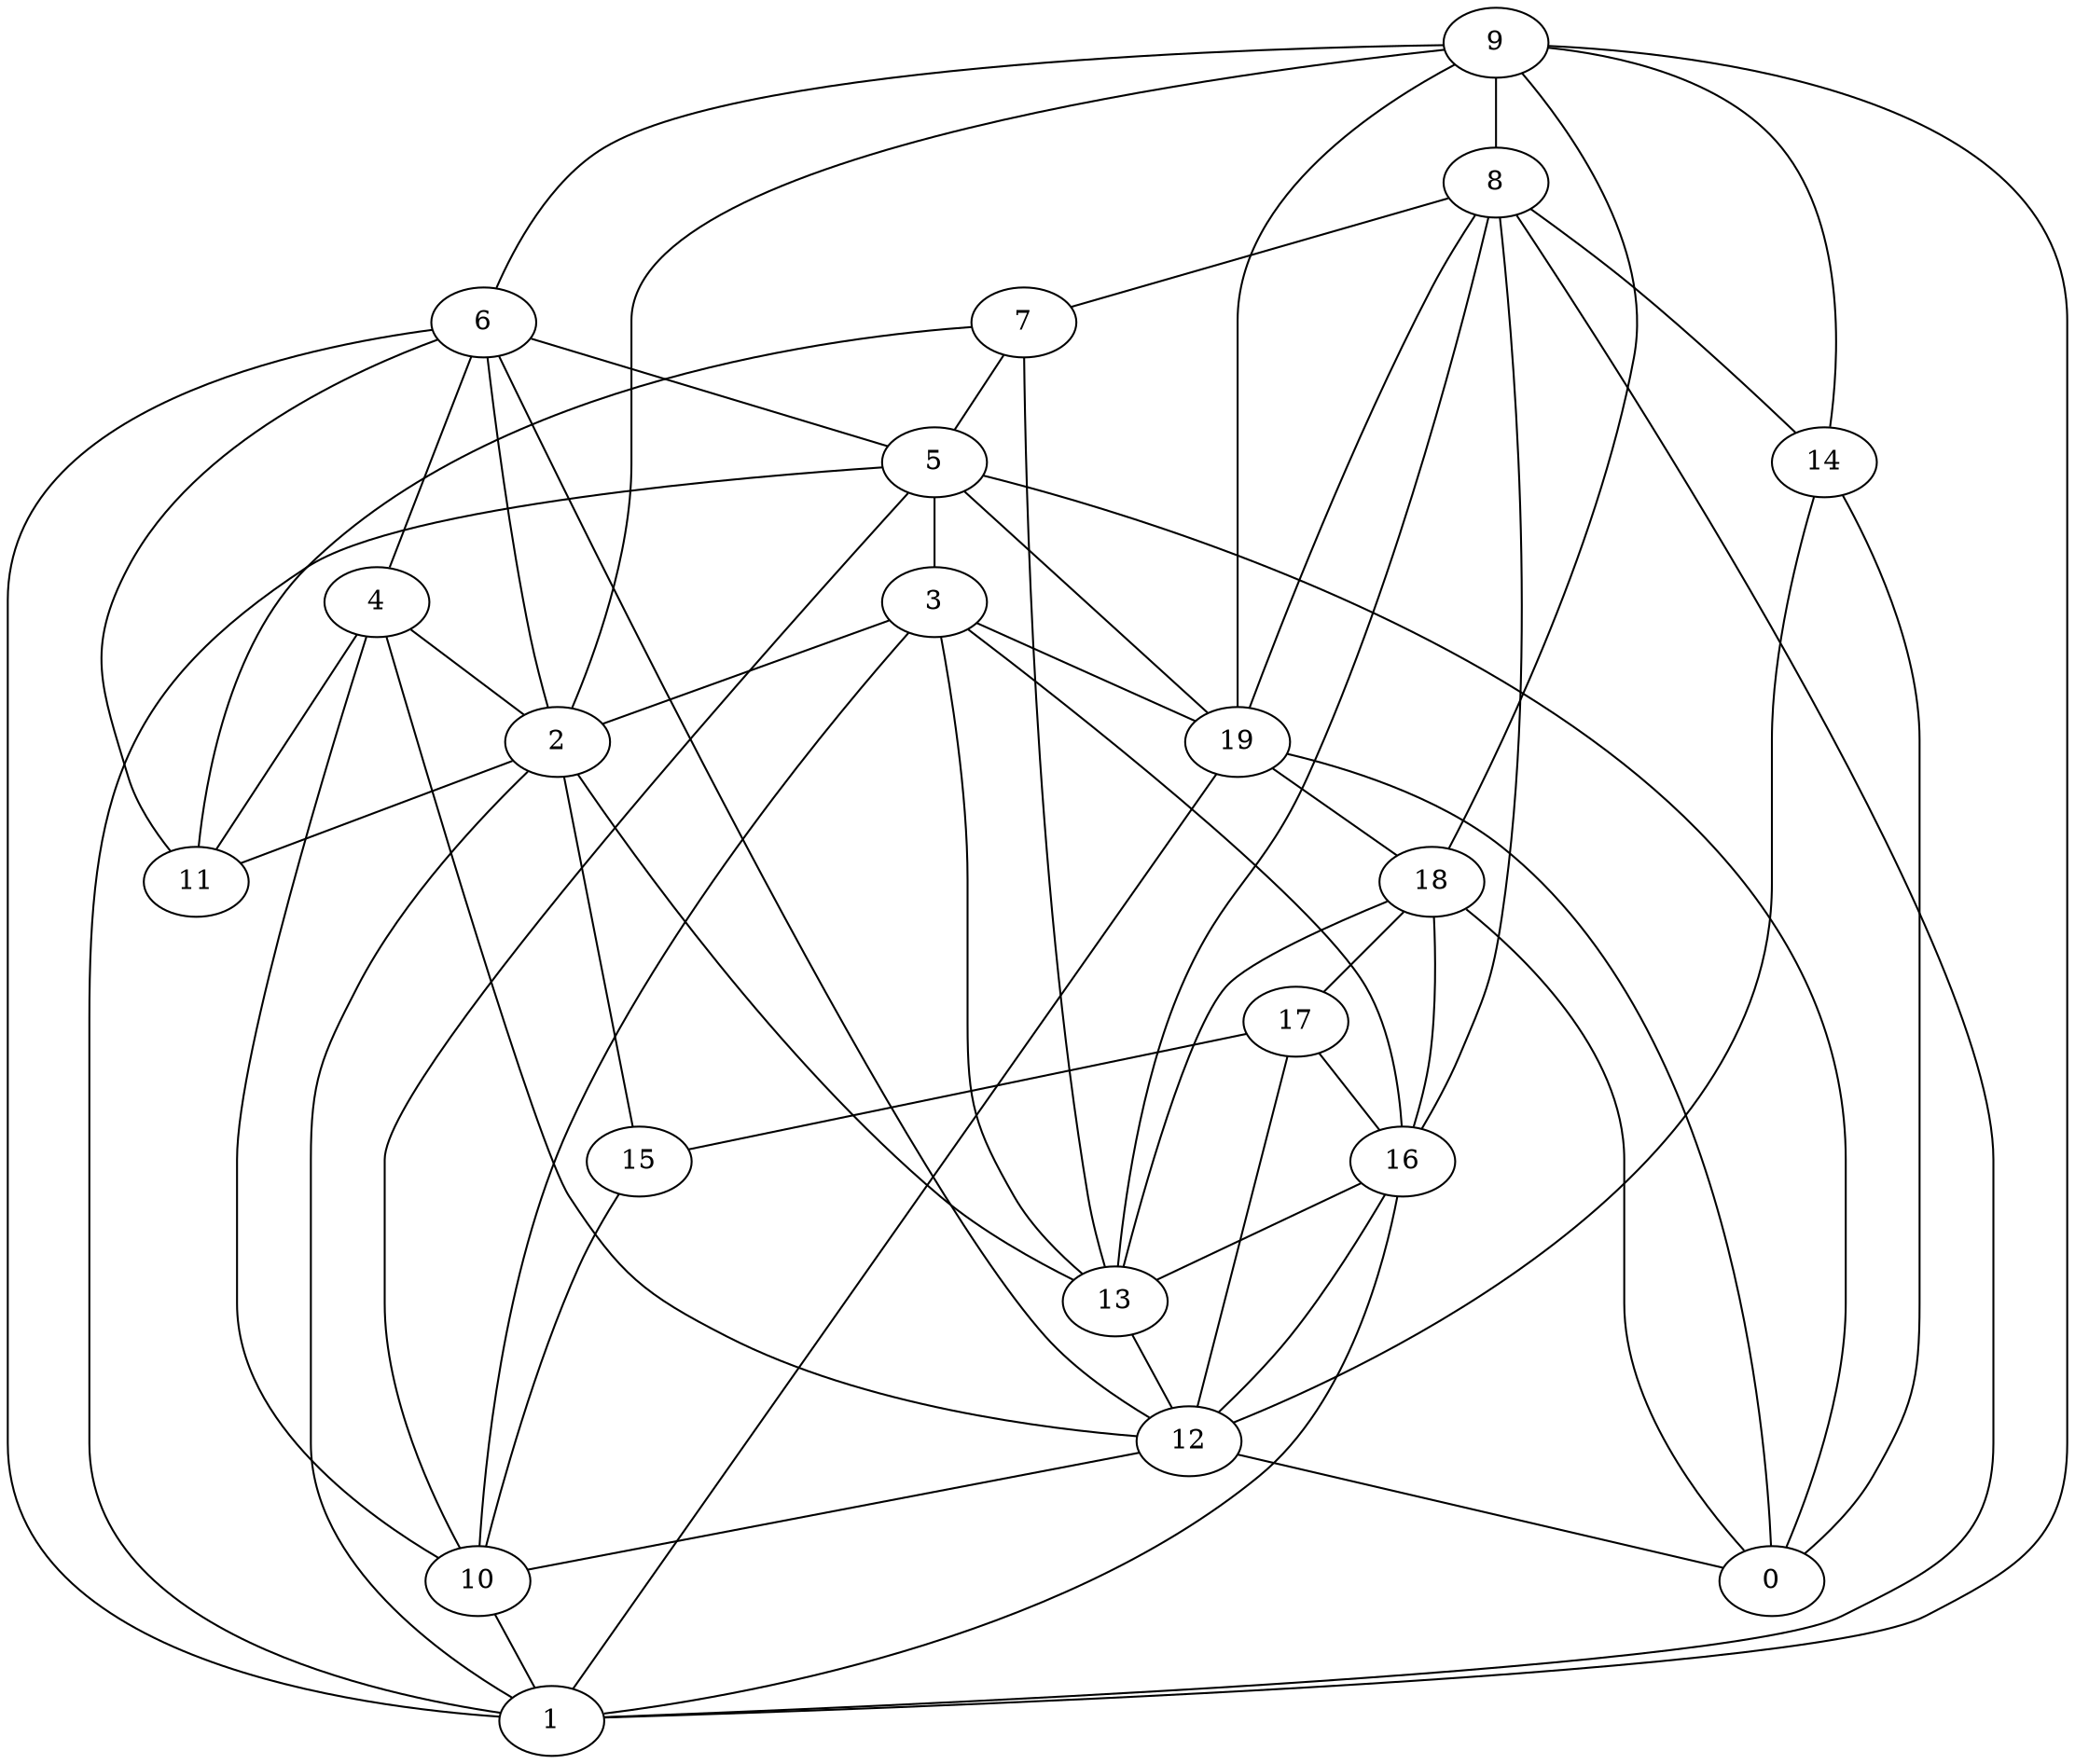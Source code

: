 digraph GG_graph {

subgraph G_graph {
edge [color = black]
"12" -> "10" [dir = none]
"3" -> "2" [dir = none]
"16" -> "13" [dir = none]
"2" -> "15" [dir = none]
"2" -> "13" [dir = none]
"2" -> "11" [dir = none]
"19" -> "0" [dir = none]
"6" -> "5" [dir = none]
"6" -> "2" [dir = none]
"4" -> "2" [dir = none]
"8" -> "1" [dir = none]
"8" -> "14" [dir = none]
"8" -> "7" [dir = none]
"8" -> "13" [dir = none]
"18" -> "17" [dir = none]
"9" -> "18" [dir = none]
"9" -> "19" [dir = none]
"9" -> "2" [dir = none]
"13" -> "12" [dir = none]
"18" -> "0" [dir = none]
"6" -> "1" [dir = none]
"3" -> "16" [dir = none]
"17" -> "16" [dir = none]
"7" -> "5" [dir = none]
"5" -> "19" [dir = none]
"16" -> "1" [dir = none]
"9" -> "8" [dir = none]
"5" -> "3" [dir = none]
"3" -> "10" [dir = none]
"4" -> "12" [dir = none]
"18" -> "13" [dir = none]
"17" -> "15" [dir = none]
"2" -> "1" [dir = none]
"12" -> "0" [dir = none]
"17" -> "12" [dir = none]
"6" -> "12" [dir = none]
"5" -> "10" [dir = none]
"16" -> "12" [dir = none]
"9" -> "1" [dir = none]
"14" -> "0" [dir = none]
"8" -> "16" [dir = none]
"7" -> "13" [dir = none]
"9" -> "14" [dir = none]
"5" -> "1" [dir = none]
"7" -> "11" [dir = none]
"9" -> "6" [dir = none]
"14" -> "12" [dir = none]
"6" -> "11" [dir = none]
"18" -> "16" [dir = none]
"4" -> "10" [dir = none]
"19" -> "18" [dir = none]
"4" -> "11" [dir = none]
"10" -> "1" [dir = none]
"6" -> "4" [dir = none]
"19" -> "1" [dir = none]
"5" -> "0" [dir = none]
"3" -> "13" [dir = none]
"3" -> "19" [dir = none]
"8" -> "19" [dir = none]
"15" -> "10" [dir = none]
}

}
